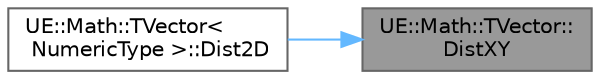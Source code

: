 digraph "UE::Math::TVector::DistXY"
{
 // INTERACTIVE_SVG=YES
 // LATEX_PDF_SIZE
  bgcolor="transparent";
  edge [fontname=Helvetica,fontsize=10,labelfontname=Helvetica,labelfontsize=10];
  node [fontname=Helvetica,fontsize=10,shape=box,height=0.2,width=0.4];
  rankdir="RL";
  Node1 [id="Node000001",label="UE::Math::TVector::\lDistXY",height=0.2,width=0.4,color="gray40", fillcolor="grey60", style="filled", fontcolor="black",tooltip="Euclidean distance between two points in the XY plane (ignoring Z)."];
  Node1 -> Node2 [id="edge1_Node000001_Node000002",dir="back",color="steelblue1",style="solid",tooltip=" "];
  Node2 [id="Node000002",label="UE::Math::TVector\<\l NumericType \>::Dist2D",height=0.2,width=0.4,color="grey40", fillcolor="white", style="filled",URL="$de/d77/structUE_1_1Math_1_1TVector.html#a5457b842c3aed9c1a168c77f53b9c1a4",tooltip=" "];
}
